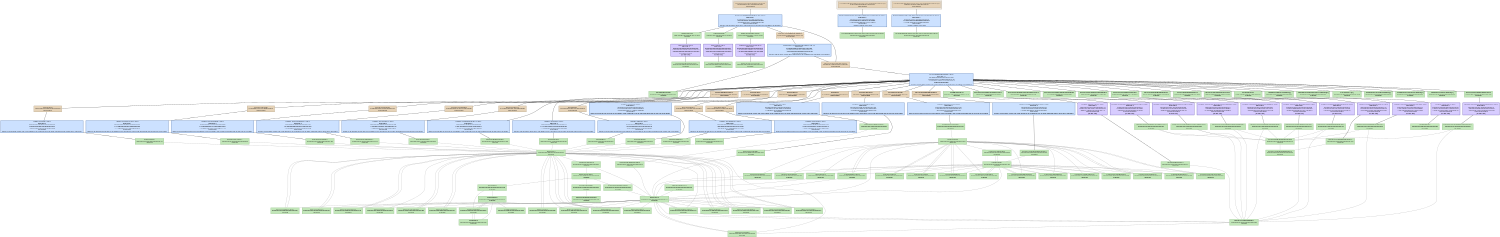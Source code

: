 digraph CocoaEventBridge {
   size = "10.000000,8.500000";
   concentrate = false;

   node [ shape = box, style = filled, color = "0.3 0.5 0.6", fillcolor = "0.3 0.2 0.9", fontname = "Monaco", fontsize = "9" ];
   n00001 [ label = "Development/CocoaEventBridge.mexmac.app\n20ce4baad5e2545112eb6bdae2d57882\nDepsUpdated", color = "0.1 0.5 0.5", fillcolor = "0.1 0.2 0.9", peripheries = 3 ];
   n00002 [ label = "Contents/Info.plist\n29ed7040dd75a67e9a0ae18a71e738c2\nUpToDate" ];
   n00003 [ label = "CocoaEventBridge.build/Info.plist\n000000004355ffe70000000000000295\nUpToDate" ];
   n00004 [ label = "Contents/PkgInfo\n7f0003e705421eb3bf490927e79a3095\nUpToDate" ];
   n00005 [ label = "CocoaEventBridge.build/PkgInfo\n000000004355ffe70000000000000008\nUpToDate" ];
   n00006 [ label = "English.lproj/InfoPlist.strings\n701801e9f6d55dffd48c133108734f28\nUpToDate" ];
   n00007 [ label = "English.lproj/InfoPlist.strings\n00000000434c45840000000000000228\nUpToDate" ];
   n00008 [ label = "ppc/PsychError.o\na22350b95ec9d1e7172d6ee73fb8e883\nDepsUpdated", color = "0.1 0.5 0.5", fillcolor = "0.1 0.2 0.9" ];
   n00009 [ label = "Base/PsychError.c\n00000000434c4585000000000000563d\nUpToDate" ];
   n00010 [ label = "ppc/PsychRegisterProject.o\n1b913949cccc0c5dd168ccda21db0b36\nDepsUpdated", color = "0.1 0.5 0.5", fillcolor = "0.1 0.2 0.9" ];
   n00011 [ label = "Base/PsychRegisterProject.c\n00000000434c458500000000000012e6\nUpToDate" ];
   n00012 [ label = "ppc/PsychHelp.o\n170c326c6b575eaac84a5e81fdebd526\nDepsUpdated", color = "0.1 0.5 0.5", fillcolor = "0.1 0.2 0.9" ];
   n00013 [ label = "Base/PsychHelp.c\n00000000434c811d00000000000005b8\nUpToDate" ];
   n00014 [ label = "ppc/MiniBox.o\n5cca4992eb82c8d691cfcd5a9302fb20\nDepsUpdated", color = "0.1 0.5 0.5", fillcolor = "0.1 0.2 0.9" ];
   n00015 [ label = "Base/MiniBox.c\n00000000434c45850000000000000f4f\nUpToDate" ];
   n00016 [ label = "ppc/PsychMemory.o\nbd346f587d817162aaaa63a7c4c74806\nDepsUpdated", color = "0.1 0.5 0.5", fillcolor = "0.1 0.2 0.9" ];
   n00017 [ label = "Base/PsychMemory.c\n00000000434ca96200000000000003a4\nUpToDate" ];
   n00018 [ label = "ppc/ProjectTable.o\n1896107b0b6eaf4813cede1588ca403c\nDepsUpdated", color = "0.1 0.5 0.5", fillcolor = "0.1 0.2 0.9" ];
   n00019 [ label = "Base/ProjectTable.c\n00000000434c4585000000000000023a\nUpToDate" ];
   n00020 [ label = "ppc/PsychInit.o\n50bc90f3d05872befecd09bc6d07b82d\nDepsUpdated", color = "0.1 0.5 0.5", fillcolor = "0.1 0.2 0.9" ];
   n00021 [ label = "Base/PsychInit.c\n00000000434c45850000000000000759\nUpToDate" ];
   n00022 [ label = "ppc/PsychTimeGlue.o\n332caee64224528506ae25adf3f35932\nDepsUpdated", color = "0.1 0.5 0.5", fillcolor = "0.1 0.2 0.9" ];
   n00023 [ label = "Base/PsychTimeGlue.c\n000000004355ef98000000000000157f\nUpToDate" ];
   n00024 [ label = "ppc/PsychStructGlue.o\nc714dd2fed5c61b7072afdddc800b7f3\nDepsUpdated", color = "0.1 0.5 0.5", fillcolor = "0.1 0.2 0.9" ];
   n00025 [ label = "Base/PsychStructGlue.c\n00000000434c45850000000000002bb8\nUpToDate" ];
   n00026 [ label = "ppc/PsychVersioning.o\n109d86f899a4923e7c8f9a9daf97411a\nDepsUpdated", color = "0.1 0.5 0.5", fillcolor = "0.1 0.2 0.9" ];
   n00027 [ label = "Base/PsychVersioning.c\n00000000435f1a8800000000000014ee\nUpToDate" ];
   n00028 [ label = "ppc/MODULEVersion.o\nb6fc28f5a4701ff69878a6d7b891fa7f\nDepsUpdated", color = "0.1 0.5 0.5", fillcolor = "0.1 0.2 0.9" ];
   n00029 [ label = "Screen/MODULEVersion.c\n000000004356088a000000000000124e\nUpToDate" ];
   n00030 [ label = "ppc/PsychScriptingGlue.o\nd19eb0a6fe876761867ce52d65076fdb\nDepsUpdated", color = "0.1 0.5 0.5", fillcolor = "0.1 0.2 0.9" ];
   n00031 [ label = "Base/PsychScriptingGlue.c\n00000000434c458500000000000105c5\nUpToDate" ];
   n00032 [ label = "ppc/mexversion.o\ncf8581c2c56a7fb4a40172ea465367b1\nUpToDate" ];
   n00033 [ label = "src/mexversion.c\n000000004332d94600000000000002d2\nUpToDate" ];
   n00034 [ label = "ppc/RegisterProject.o\nbde0337140effc83fccc843a789117fd\nUpToDate" ];
   n00035 [ label = "GetChar/RegisterProject.c\n00000000434c45850000000000000617\nUpToDate" ];
   n00036 [ label = "ppc/Events.o\n674d4d60c19c539eeefee22ceefe009d\nDepsUpdated", color = "0.1 0.5 0.5", fillcolor = "0.1 0.2 0.9" ];
   n00037 [ label = "OS9ToolboxFragments/Events.c\n00000000434c458500000000000005e9\nUpToDate" ];
   n00038 [ label = "ppc/PsychAuthors.o\n1162a8b55abf76b9130899df6d7dbf56\nDepsUpdated", color = "0.1 0.5 0.5", fillcolor = "0.1 0.2 0.9" ];
   n00039 [ label = "Base/PsychAuthors.c\n00000000434c81430000000000000d3b\nUpToDate" ];
   n00040 [ label = "ppc/CocoaEventBridgeHelpers.o\nbcec84ea5736ea1593b90d69041ff06d\nUpToDate" ];
   n00041 [ label = "GetChar/CocoaEventBridgeHelpers.c\n00000000434c4585000000000000187b\nUpToDate" ];
   n00042 [ label = "ppc/COCOAEVENTBRIDGEGetChar.o\n05a6fc20acdd7bdc183c397718642031\nUpToDate" ];
   n00043 [ label = "GetChar/COCOAEVENTBRIDGEGetChar.c\n00000000434c45850000000000002197\nUpToDate" ];
   n00044 [ label = "ppc/CocoaEventBridgeExitFunction.o\n64c99165918725a01bd33b1401328c1a\nUpToDate" ];
   n00045 [ label = "GetChar/CocoaEventBridgeExitFunction.c\n00000000434c458500000000000001f4\nUpToDate" ];
   n00046 [ label = "ppc/COCOAEVENTBRIDGECharAvail.o\ncd661a94b22688cfc6b7cb20e7ffb956\nUpToDate" ];
   n00047 [ label = "GetChar/COCOAEVENTBRIDGECharAvail.c\n00000000434c458500000000000006e8\nUpToDate" ];
   n00048 [ label = "ppc/COCOAEVENTBRIDGEFlushChars.o\n37d047ba671052557809605f185979e2\nUpToDate" ];
   n00049 [ label = "GetChar/COCOAEVENTBRIDGEFlushChars.c\n00000000434c458500000000000005df\nUpToDate" ];
   n00050 [ label = "ppc/COCOAEVENTBRIDGEListenForChars.o\nf0bad345c15e0f45c82d09dc3f12b0fd\nUpToDate" ];
   n00051 [ label = "GetChar/COCOAEVENTBRIDGEListenForChars.c\n00000000434c458500000000000009b1\nUpToDate" ];
   n00052 [ label = "ppc/COCOAEVENTBRIDGEStopListenForChars.o\n5ed95d766f872c946946c696b533275a\nUpToDate" ];
   n00053 [ label = "GetChar/COCOAEVENTBRIDGEStopListenForChars.c\n00000000434c45850000000000000a2f\nUpToDate" ];
   n00054 [ label = "ppc/CocoaEventBridgeSynopsis.o\nf234541ee23deac37a846ca926506b59\nDepsUpdated", color = "0.1 0.5 0.5", fillcolor = "0.1 0.2 0.9" ];
   n00055 [ label = "GetChar/CocoaEventBridgeSynopsis.c\n00000000434c458500000000000005ec\nUpToDate" ];
   n00056 [ label = "ppc/COCOAEVENTBRIDGERevertKeyWindow.o\n07944fde5b7a6aaaa06895cb33fbdd59\nUpToDate" ];
   n00057 [ label = "GetChar/COCOAEVENTBRIDGERevertKeyWindow.c\n00000000434c4585000000000000053e\nUpToDate" ];
   n00058 [ label = "ppc/COCOAEVENTBRIDGEPathToBundle.o\nf62d0902e52476f5aa3d7a10752273bf\nUpToDate" ];
   n00059 [ label = "GetChar/COCOAEVENTBRIDGEPathToBundle.c\n00000000434c4585000000000000093a\nUpToDate" ];
   n00060 [ label = "MacOS/CocoaEventBridge.mexmac\na37a8be0e1199b056a872cb71fb108c7\nDepsUpdated", color = "0.1 0.5 0.5", fillcolor = "0.1 0.2 0.9" ];
   n00061 [ label = "Frameworks/OpenGL.framework[C]\n00000000434ac55900000000000000ee\nUpToDate" ];
   n00062 [ label = "Frameworks/ApplicationServices.framework[C]\n00000000434ac53300000000000000ee\nUpToDate" ];
   n00063 [ label = "2.95.2/libstdc++.a[C]\n00000000434abb590000000000075c68\nUpToDate" ];
   n00064 [ label = "Frameworks/CoreAudio.framework[C]\n00000000434ac55b00000000000000cc\nUpToDate" ];
   n00065 [ label = "Frameworks/CoreServices.framework[C]\n00000000434ac53600000000000000ee\nUpToDate" ];
   n00066 [ label = "Frameworks/Carbon.framework[C]\n00000000434ac53300000000000000ee\nUpToDate" ];
   n00067 [ label = "mac/mexFunction.map\n000000004332d946000000000000012e\nUpToDate" ];
   n00068 [ label = "<CocoaEventBridge.build/Script-2FD6154907306666008DA6B4.sh>[A]\nb1bd235d0d39886df6cf47c44c7d6d10\nDepsUpdated", color = "0.1 0.5 0.5", fillcolor = "0.1 0.2 0.9", peripheries = 3 ];
   n00069 [ label = "CocoaEventBridge.build/Script-2FD6154907306666008DA6B4.sh\n000000004355ffe700000000000000ec\nUpToDate" ];
   n00070 [ label = "<CocoaEventBridge.build/Script-2FD6154A07306666008DA6B4.sh>[A]\n574f981e2afced3522ffbea8343aa256\nDepsUpdated", color = "0.1 0.5 0.5", fillcolor = "0.1 0.2 0.9", peripheries = 3 ];
   n00071 [ label = "CocoaEventBridge.build/Script-2FD6154A07306666008DA6B4.sh\n000000004355ffe7000000000000003e\nUpToDate" ];
   n00072 [ label = "<MacOS/CocoaEventBridge.mexmac>\n24535fa37ea5396b0a936373875f1ca8\nDepsUpdated", color = "0.1 0.5 0.5", fillcolor = "0.1 0.2 0.9", style = "filled,dashed" ];
   n00073 [ label = "Base/Psych.h\n00000000435548b60000000000000410\nUpToDate" ];
   n00074 [ label = "Base/Psych.h\n00000000435548b60000000000000410\nUpToDate" ];
   n00075 [ label = "Screen/Screen.h\n000000004355f28e00000000000012e0\nUpToDate" ];
   n00076 [ label = "GetChar/CocoaEventBridge.h\n00000000434c458500000000000003ea\nUpToDate" ];
   n00077 [ label = "OS9ToolboxFragments/Events.h\n00000000434c45850000000000000236\nUpToDate" ];
   n00078 [ label = "GetChar/CocoaEventBridgeHelpers.h\n00000000434c458500000000000004b2\nUpToDate" ];
   n00079 [ label = "GetChar/EventBridgeBundleHeader.h\n00000000434c45850000000000000474\nUpToDate" ];
   n00080 [ label = "Screen/Screen.h\n000000004355f28e00000000000012e0\nUpToDate" ];
   n00081 [ label = "Base/PsychConstants.h\n00000000435548d4000000000000080d\nUpToDate" ];
   n00082 [ label = "Base/MiniBox.h\n00000000435548d400000000000004d6\nUpToDate" ];
   n00083 [ label = "Base/ProjectTable.h\n00000000435548d400000000000002f6\nUpToDate" ];
   n00084 [ label = "Base/PsychError.h\n00000000435548d40000000000001fe7\nUpToDate" ];
   n00085 [ label = "Base/PsychScriptingGlue.h\n00000000435548f30000000000001a37\nUpToDate" ];
   n00086 [ label = "Base/PsychStructGlue.h\n000000004355496c0000000000000bcc\nUpToDate" ];
   n00087 [ label = "Base/PsychCellGlue.h\n00000000435bf47100000000000005c5\nUpToDate" ];
   n00088 [ label = "Base/PsychRegisterProject.h\n00000000435548d400000000000003f1\nUpToDate" ];
   n00089 [ label = "Base/PsychAuthors.h\n00000000435548d400000000000005e9\nUpToDate" ];
   n00090 [ label = "Base/PsychVersioning.h\n00000000435f22c800000000000004dd\nUpToDate" ];
   n00091 [ label = "Base/PsychHelp.h\n00000000435bf48f0000000000000357\nUpToDate" ];
   n00092 [ label = "Base/PsychInit.h\n00000000435548f300000000000002db\nUpToDate" ];
   n00093 [ label = "Base/PsychMemory.h\n00000000435548d40000000000000473\nUpToDate" ];
   n00094 [ label = "Base/PsychTimeGlue.h\n000000004355ef010000000000000483\nUpToDate" ];
   n00095 [ label = "Base/PsychInstrument.h\n00000000435548d400000000000001a8\nUpToDate" ];
   n00096 [ label = "GetChar/RegisterProject.h\n00000000434c458500000000000001c8\nUpToDate" ];
   n00097 [ label = "Base/TimeLists.h\n00000000435548f300000000000002a9\nUpToDate" ];
   n00098 [ label = "Screen/PsychRects.h\n00000000434c458500000000000005d5\nUpToDate" ];
   n00099 [ label = "Screen/ScreenTypes.h\n00000000434c458500000000000013b6\nUpToDate" ];
   n00100 [ label = "Screen/PsychVideoGlue.h\n00000000434c458500000000000005d4\nUpToDate" ];
   n00101 [ label = "Screen/PsychScreenGlue.h\n00000000434c45850000000000000d6d\nUpToDate" ];
   n00102 [ label = "Screen/PsychWindowTextGlue.h\n00000000434c458500000000000008ee\nUpToDate" ];
   n00103 [ label = "Screen/WindowBank.h\n000000004355e68c0000000000001b31\nUpToDate" ];
   n00104 [ label = "Screen/PsychWindowGlue.h\n000000004355e21f0000000000000a66\nUpToDate" ];
   n00105 [ label = "Screen/PsychTextureSupport.h\n000000004355a03b0000000000000370\nUpToDate" ];
   n00106 [ label = "Screen/PsychAlphaBlending.h\n00000000434c458500000000000004fb\nUpToDate" ];
   n00107 [ label = "Screen/ScreenArguments.h\n00000000434c45850000000000000ca3\nUpToDate" ];
   n00108 [ label = "Screen/RegisterProject.h\n00000000434c45850000000000000284\nUpToDate" ];
   n00109 [ label = "Screen/WindowHelpers.h\n00000000434c45850000000000000773\nUpToDate" ];
   n00110 [ label = "Fonts/PsychFontGlue.h\n00000000434c45850000000000000e47\nUpToDate" ];
   n00111 [ label = "Fonts/ScreenFontGlue.h\n00000000434c45850000000000000260\nUpToDate" ];
   n00112 [ label = "Fonts/FontInfo.h\n00000000434c45850000000000000ef4\nUpToDate" ];
   n00113 [ label = "Screen/ScreenPreferenceState.h\n000000004355d9f300000000000006ba\nUpToDate" ];
   n00114 [ label = "Base/PsychIncludes.h\n00000000435548d4000000000000074c\nUpToDate" ];
   n00115 [ label = "Fonts/PsychFontGlue.h\n00000000434c45850000000000000e47\nUpToDate" ];
   n00116 [ label = "Base/PsychPlatform.h\n00000000435548d40000000000000589\nUpToDate" ];
   n00117 [ label = "include/mex.h\n000000004332d9460000000000003742\nUpToDate" ];
   n00118 [ label = "OS9ToolboxFragments/Events.h\n00000000434c45850000000000000236\nUpToDate" ];
   n00119 [ label = "Base/PsychPlatformConstants.h\n000000004355492f000000000000070e\nUpToDate" ];
   n00120 [ label = "include/matrix.h\n000000004332d9460000000000009ff2\nUpToDate" ];
   n00121 [ label = "include/mwdebug.h\n000000004332d9460000000000002b3c\nUpToDate" ];
   n00122 [ label = "include/tmwtypes.h\n000000004332d946000000000000458d\nUpToDate" ];
   n00123 [ label = "include/mat.h\n000000004332d94600000000000023ab\nUpToDate" ];

   node [ shape = box, style = "filled,bold", color = "0.7 0.5 0.7", fillcolor = "0.7 0.2 1.0", fontname = "Monaco", fontsize = "9" ];
   c00001 [ label = "PBXCp Info.plist <wt:0>\nwaitCount: 0\n000000004355ffe70000000000000295\n^ 29ed70409e2059999a0ae18a71e73a57\n= 29ed7040dd75a67e9a0ae18a71e738c2\nDoesNotNeedToRun\n(no 'why' info)" ];
   c00002 [ label = "PBXCp PkgInfo <wt:0>\nwaitCount: 0\n00000000000000000000000000000000\n^ 7f0003e705421eb3bf490927e79a3095\n= 7f0003e705421eb3bf490927e79a3095\nDoesNotNeedToRun\n(no 'why' info)" ];
   c00003 [ label = "CpResource InfoPlist.strings <wt:4>\nwaitCount: 0\n00000000000000000000000000000000\n^ 701801e9f6d55dffd48c133108734f28\n= 701801e9f6d55dffd48c133108734f28\nDoesNotNeedToRun\n(no 'why' info)" ];
   c00004 [ label = "CompileC PsychError.o <wt:6>\nwaitCount: 0\n000000004355492f0000000000004529\n^ a22350b91d9c98c8172d6ee73fb8adaa\n= a22350b95ec9d1e7172d6ee73fb8e883\nNeedsToRun\nNeeds to run because at least one of the outputs of the command is has an older timestamp than at least one of the inputs.", color = "0.6 0.5 0.7", fillcolor = "0.6 0.2 1.0" ];
   c00005 [ label = "CompileC PsychRegisterProject.o <wt:6>\nwaitCount: 0\n000000004355492f00000000000001f2\n^ 1b9139498f994572d168ccda21db0ac4\n= 1b913949cccc0c5dd168ccda21db0b36\nNeedsToRun\nNeeds to run because at least one of the outputs of the command is has an older timestamp than at least one of the inputs.", color = "0.6 0.5 0.7", fillcolor = "0.6 0.2 1.0" ];
   c00006 [ label = "CompileC PsychHelp.o <wt:6>\nwaitCount: 0\n0000000043558db700000000000016ac\n^ 170c326c2802d31dc84a5e81fdebc38a\n= 170c326c6b575eaac84a5e81fdebd526\nNeedsToRun\nNeeds to run because at least one of the outputs of the command is has an older timestamp than at least one of the inputs.", color = "0.6 0.5 0.7", fillcolor = "0.6 0.2 1.0" ];
   c00007 [ label = "CompileC MiniBox.o <wt:6>\nwaitCount: 0\n000000004355492f0000000000001c5b\n^ 5cca4992a8d781f991cfcd5a9302e77b\n= 5cca4992eb82c8d691cfcd5a9302fb20\nNeedsToRun\nNeeds to run because at least one of the outputs of the command is has an older timestamp than at least one of the inputs.", color = "0.6 0.5 0.7", fillcolor = "0.6 0.2 1.0" ];
   c00008 [ label = "CompileC PsychMemory.o <wt:6>\nwaitCount: 0\n000000004355a5c800000000000010b0\n^ bd346f583ed4d4aaaaaa63a7c4c758b6\n= bd346f587d817162aaaa63a7c4c74806\nNeedsToRun\nNeeds to run because at least one of the outputs of the command is has an older timestamp than at least one of the inputs.", color = "0.6 0.5 0.7", fillcolor = "0.6 0.2 1.0" ];
   c00009 [ label = "CompileC ProjectTable.o <wt:6>\nwaitCount: 0\n000000004355492f000000000000112e\n^ 1896107b483be66713cede1588ca5112\n= 1896107b0b6eaf4813cede1588ca403c\nNeedsToRun\nNeeds to run because at least one of the outputs of the command is has an older timestamp than at least one of the inputs.", color = "0.6 0.5 0.7", fillcolor = "0.6 0.2 1.0" ];
   c00010 [ label = "CompileC PsychInit.o <wt:6>\nwaitCount: 0\n000000004355492f000000000000144d\n^ 50bc90f3930d3b91fecd09bc6d07ac60\n= 50bc90f3d05872befecd09bc6d07b82d\nNeedsToRun\nNeeds to run because at least one of the outputs of the command is has an older timestamp than at least one of the inputs.", color = "0.6 0.5 0.7", fillcolor = "0.6 0.2 1.0" ];
   c00011 [ label = "CompileC PsychTimeGlue.o <wt:6>\nwaitCount: 0\n00000000435f84870000000000001282\n^ 332caee6017bd60206ae25adf3f34bb0\n= 332caee64224528506ae25adf3f35932\nNeedsToRun\nNeeds to run because at least one of the outputs of the command is has an older timestamp than at least one of the inputs.", color = "0.6 0.5 0.7", fillcolor = "0.6 0.2 1.0" ];
   c00012 [ label = "CompileC PsychStructGlue.o <wt:6>\nwaitCount: 0\n000000004355492f00000000000038ac\n^ c714dd2fae092898072afdddc8008f5f\n= c714dd2fed5c61b7072afdddc800b7f3\nNeedsToRun\nNeeds to run because at least one of the outputs of the command is has an older timestamp than at least one of the inputs.", color = "0.6 0.5 0.7", fillcolor = "0.6 0.2 1.0" ];
   c00013 [ label = "CompileC PsychVersioning.o <wt:6>\nwaitCount: 0\n000000004346162200000000000007fa\n^ 109d86f8dae2841c7c8f9a9daf9746e0\n= 109d86f899a4923e7c8f9a9daf97411a\nNeedsToRun\nNeeds to run because at least one of the outputs of the command is has an older timestamp than at least one of the inputs.", color = "0.6 0.5 0.7", fillcolor = "0.6 0.2 1.0" ];
   c00014 [ label = "CompileC MODULEVersion.o <wt:6>\nwaitCount: 0\n000000004356088a000000000000124e\n^ b6fc28f5e726177c9878a6d7b891e831\n= b6fc28f5a4701ff69878a6d7b891fa7f\nNeedsToRun\nNeeds to run because at least one of the outputs of the command is has an older timestamp than at least one of the inputs.", color = "0.6 0.5 0.7", fillcolor = "0.6 0.2 1.0" ];
   c00015 [ label = "CompileC PsychScriptingGlue.o <wt:6>\nwaitCount: 0\n000000004355492f00000000000116d1\n^ d19eb0a6bdd22e4e867ce52d6506790a\n= d19eb0a6fe876761867ce52d65076fdb\nNeedsToRun\nNeeds to run because at least one of the outputs of the command is has an older timestamp than at least one of the inputs.", color = "0.6 0.5 0.7", fillcolor = "0.6 0.2 1.0" ];
   c00016 [ label = "CompileC mexversion.o <wt:6>\nwaitCount: 0\n000000004332d94600000000000002d2\n^ cf8581c28658a6f2a40172ea46536563\n= cf8581c2c56a7fb4a40172ea465367b1\nDoesNotNeedToRun\n(no 'why' info)" ];
   c00017 [ label = "CompileC RegisterProject.o <wt:6>\nwaitCount: 0\n000000004355ef01000000000000017e\n^ bde0337103ba1382fccc843a78911683\n= bde0337140effc83fccc843a789117fd\nDoesNotNeedToRun\n(no 'why' info)" ];
   c00018 [ label = "CompileC Events.o <wt:6>\nwaitCount: 0\n00000000000a6b1f0000000000000022\n^ 674d4d60c1963881eefee22ceefe00bf\n= 674d4d60c19c539eeefee22ceefe009d\nNeedsToRun\nNeeds to run because at least one of the outputs of the command is has an older timestamp than at least one of the inputs.", color = "0.6 0.5 0.7", fillcolor = "0.6 0.2 1.0" ];
   c00019 [ label = "CompileC PsychAuthors.o <wt:6>\nwaitCount: 0\n0000000043558de90000000000001e2f\n^ 1162a8b519eafb50130899df6d7da179\n= 1162a8b55abf76b9130899df6d7dbf56\nNeedsToRun\nNeeds to run because at least one of the outputs of the command is has an older timestamp than at least one of the inputs.", color = "0.6 0.5 0.7", fillcolor = "0.6 0.2 1.0" ];
   c00020 [ label = "CompileC CocoaEventBridgeHelpers.o <wt:6>\nwaitCount: 0\n00000000000000000000000000001cc9\n^ bcec84ea5736ea1593b90d69041feca4\n= bcec84ea5736ea1593b90d69041ff06d\nDoesNotNeedToRun\n(no 'why' info)" ];
   c00021 [ label = "CompileC COCOAEVENTBRIDGEGetChar.o <wt:6>\nwaitCount: 0\n000000004355ef010000000000002638\n^ 05a6fc20ef8894dd183c397718640609\n= 05a6fc20acdd7bdc183c397718642031\nDoesNotNeedToRun\n(no 'why' info)" ];
   c00022 [ label = "CompileC CocoaEventBridgeExitFunction.o <wt:6>\nwaitCount: 0\n000000004355ef01000000000000065b\n^ 64c99165d2d2caa11bd33b1401328a41\n= 64c99165918725a01bd33b1401328c1a\nDoesNotNeedToRun\n(no 'why' info)" ];
   c00023 [ label = "CompileC COCOAEVENTBRIDGECharAvail.o <wt:6>\nwaitCount: 0\n000000004355ef010000000000000147\n^ cd661a94f17367cec6b7cb20e7ffb811\n= cd661a94b22688cfc6b7cb20e7ffb956\nDoesNotNeedToRun\n(no 'why' info)" ];
   c00024 [ label = "CompileC COCOAEVENTBRIDGEFlushChars.o <wt:6>\nwaitCount: 0\n000000004355ef010000000000000270\n^ 37d047ba2445bd547809605f18597b92\n= 37d047ba671052557809605f185979e2\nDoesNotNeedToRun\n(no 'why' info)" ];
   c00025 [ label = "CompileC COCOAEVENTBRIDGEListenForChars.o <wt:6>\nwaitCount: 0\n000000004355ef010000000000000e1e\n^ f0bad345820be044c82d09dc3f12bee3\n= f0bad345c15e0f45c82d09dc3f12b0fd\nDoesNotNeedToRun\n(no 'why' info)" ];
   c00026 [ label = "CompileC COCOAEVENTBRIDGEStopListenForChars.o <wt:6>\nwaitCount: 0\n000000004355ef010000000000000d80\n^ 5ed95d762cd2c3956946c696b5332ada\n= 5ed95d766f872c946946c696b533275a\nDoesNotNeedToRun\n(no 'why' info)" ];
   c00027 [ label = "CompileC CocoaEventBridgeSynopsis.o <wt:6>\nwaitCount: 0\n00000000000a16440000000000000183\n^ f234541ee237fc877a846ca926506ada\n= f234541ee23deac37a846ca926506b59\nNeedsToRun\nNeeds to run because at least one of the outputs of the command is has an older timestamp than at least one of the inputs.", color = "0.6 0.5 0.7", fillcolor = "0.6 0.2 1.0" ];
   c00028 [ label = "CompileC COCOAEVENTBRIDGERevertKeyWindow.o <wt:6>\nwaitCount: 0\n000000004355ef010000000000000291\n^ 07944fde182f85aba06895cb33fbdfc8\n= 07944fde5b7a6aaaa06895cb33fbdd59\nDoesNotNeedToRun\n(no 'why' info)" ];
   c00029 [ label = "CompileC COCOAEVENTBRIDGEPathToBundle.o <wt:6>\nwaitCount: 0\n000000004355ef010000000000000e95\n^ f62d0902a67199f4aa3d7a1075227d2a\n= f62d0902e52476f5aa3d7a10752273bf\nDoesNotNeedToRun\n(no 'why' info)" ];
   c00030 [ label = "Ld CocoaEventBridge.mexmac <wt:6>\nwaitCount: 15\n0a3cefaac838844ce10fe191ad731b3c\n^ a946644a29211f498b88cd26b2c213fb\n= a37a8be0e1199b056a872cb71fb108c7\nIndirectlyNeedsToRun\nNeeds to run because at least one of the inputs to the command are scheduled to be updated.", color = "0.6 0.5 0.7", fillcolor = "0.6 0.2 1.0" ];
   c00031 [ label = "PhaseScriptExecution Script-2FD6154907306666008DA6B4.sh <wt:10>\nwaitCount: 0\n000000004355ffe700000000000000ec\n^ b1bd235d4e6c778af6cf47c44c7d6dfc\n= b1bd235d0d39886df6cf47c44c7d6d10\nNeedsToRun\n1 output is always out-of-date", color = "0.6 0.5 0.7", fillcolor = "0.6 0.2 1.0" ];
   c00032 [ label = "PhaseScriptExecution Script-2FD6154A07306666008DA6B4.sh <wt:12>\nwaitCount: 0\n000000004355ffe7000000000000003e\n^ 574f981e69a912d222ffbea8343aa268\n= 574f981e2afced3522ffbea8343aa256\nNeedsToRun\n1 output is always out-of-date", color = "0.6 0.5 0.7", fillcolor = "0.6 0.2 1.0" ];
   c00033 [ label = "EditSymbols CocoaEventBridge.mexmac <wt:13>\nwaitCount: 1\na37a8be0a22b42436a872cb71fb109e9\n^ 8729d443dc8e7b2860144fc498ee1541\n= 24535fa37ea5396b0a936373875f1ca8\nIndirectlyNeedsToRun\nNeeds to run because at least one of the inputs to the command are scheduled to be updated.", color = "0.6 0.5 0.7", fillcolor = "0.6 0.2 1.0" ];
   c00034 [ label = "Touch CocoaEventBridge.mexmac.app <wt:14>\nwaitCount: 2\na1dca60db15e475c91dbb45806e05310\n^ 8112eda764bc130d8330df82e4352b92\n= 20ce4baad5e2545112eb6bdae2d57882\nIndirectlyNeedsToRun\nNeeds to run because at least one of the inputs to the command are scheduled to be updated.", color = "0.6 0.5 0.7", fillcolor = "0.6 0.2 1.0" ];

   edge [ style = solid, color = black, arrowhead = none, arrowtail = normal ];
   n00001 -> { c00034 };
   n00002 -> { c00001 };
   n00004 -> { c00002 };
   n00006 -> { c00003 };
   n00008 -> { c00004 };
   n00010 -> { c00005 };
   n00012 -> { c00006 };
   n00014 -> { c00007 };
   n00016 -> { c00008 };
   n00018 -> { c00009 };
   n00020 -> { c00010 };
   n00022 -> { c00011 };
   n00024 -> { c00012 };
   n00026 -> { c00013 };
   n00028 -> { c00014 };
   n00030 -> { c00015 };
   n00032 -> { c00016 };
   n00034 -> { c00017 };
   n00036 -> { c00018 };
   n00038 -> { c00019 };
   n00040 -> { c00020 };
   n00042 -> { c00021 };
   n00044 -> { c00022 };
   n00046 -> { c00023 };
   n00048 -> { c00024 };
   n00050 -> { c00025 };
   n00052 -> { c00026 };
   n00054 -> { c00027 };
   n00056 -> { c00028 };
   n00058 -> { c00029 };
   n00060 -> { c00030 };
   n00068 -> { c00031 };
   n00070 -> { c00032 };
   n00072 -> { c00033 };
   c00001 -> { n00003 };
   c00002 -> { n00005 n00005 };
   c00003 -> { n00007 n00007 };
   c00004 -> { n00009 };
   c00005 -> { n00011 };
   c00006 -> { n00013 };
   c00007 -> { n00015 };
   c00008 -> { n00017 };
   c00009 -> { n00019 };
   c00010 -> { n00021 };
   c00011 -> { n00023 };
   c00012 -> { n00025 };
   c00013 -> { n00027 };
   c00014 -> { n00029 };
   c00015 -> { n00031 };
   c00016 -> { n00033 };
   c00017 -> { n00035 };
   c00018 -> { n00037 };
   c00019 -> { n00039 };
   c00020 -> { n00041 };
   c00021 -> { n00043 };
   c00022 -> { n00045 };
   c00023 -> { n00047 };
   c00024 -> { n00049 };
   c00025 -> { n00051 };
   c00026 -> { n00053 };
   c00027 -> { n00055 };
   c00028 -> { n00057 };
   c00029 -> { n00059 };
   c00030 -> { n00008 n00010 n00012 n00014 n00016 n00018 n00020 n00022 n00024 n00026 n00028 n00030 n00032 n00034 n00036 n00038 n00040 n00042 n00044 n00046 n00048 n00050 n00052 n00054 n00056 n00058 n00061 n00062 n00063 n00064 n00065 n00066 n00067 };
   c00031 -> { n00069 };
   c00032 -> { n00071 };
   c00033 -> { n00060 n00067 };
   c00034 -> { n00002 n00004 n00006 n00060 n00072 };

   edge [ style = solid, color = gray60, arrowhead = none, arrowtail = normal ];
   n00009 -> { n00073 };
   n00011 -> { n00073 };
   n00013 -> { n00073 };
   n00015 -> { n00073 };
   n00017 -> { n00073 };
   n00019 -> { n00073 };
   n00021 -> { n00073 };
   n00023 -> { n00074 };
   n00025 -> { n00073 };
   n00027 -> { n00073 };
   n00029 -> { n00075 };
   n00031 -> { n00073 };
   n00035 -> { n00076 };
   n00037 -> { n00077 };
   n00039 -> { n00073 };
   n00041 -> { n00078 };
   n00043 -> { n00079 n00076 };
   n00045 -> { n00079 n00076 };
   n00047 -> { n00079 n00076 };
   n00049 -> { n00079 n00076 };
   n00051 -> { n00079 n00076 };
   n00053 -> { n00079 n00076 };
   n00055 -> { n00080 };
   n00057 -> { n00079 n00076 };
   n00059 -> { n00079 n00076 };
   n00073 -> { n00081 n00082 n00083 n00084 n00085 n00086 n00087 n00088 n00089 n00090 n00091 n00092 n00093 n00094 n00095 n00096 n00097 };
   n00074 -> { n00081 n00082 n00083 n00084 n00085 n00086 n00087 n00088 n00089 n00090 n00091 n00092 n00093 n00094 n00095 n00096 n00097 };
   n00075 -> { n00074 n00098 n00099 n00100 n00101 n00102 n00103 n00104 n00105 n00106 n00107 n00108 n00109 n00110 n00111 n00112 n00113 };
   n00076 -> { n00074 n00094 };
   n00077 -> { n00074 };
   n00079 -> { n00078 };
   n00080 -> { n00074 n00098 n00099 n00100 n00101 n00102 n00103 n00104 n00105 n00106 n00107 n00108 n00109 n00110 n00111 n00112 n00113 };
   n00081 -> { n00114 };
   n00082 -> { n00073 };
   n00083 -> { n00073 };
   n00084 -> { n00073 };
   n00085 -> { n00073 };
   n00086 -> { n00073 };
   n00087 -> { n00073 };
   n00088 -> { n00073 };
   n00089 -> { n00073 };
   n00090 -> { n00073 };
   n00091 -> { n00073 };
   n00092 -> { n00073 };
   n00094 -> { n00074 };
   n00095 -> { n00073 };
   n00096 -> { n00074 n00076 };
   n00098 -> { n00075 };
   n00099 -> { n00075 };
   n00100 -> { n00080 };
   n00101 -> { n00080 };
   n00102 -> { n00080 };
   n00103 -> { n00075 };
   n00104 -> { n00080 };
   n00105 -> { n00080 };
   n00106 -> { n00080 };
   n00107 -> { n00075 };
   n00108 -> { n00074 n00075 };
   n00110 -> { n00074 };
   n00111 -> { n00074 };
   n00112 -> { n00115 };
   n00113 -> { n00075 };
   n00114 -> { n00116 n00117 n00117 n00118 n00117 };
   n00115 -> { n00074 };
   n00116 -> { n00119 };
   n00117 -> { n00120 n00120 n00121 };
   n00118 -> { n00074 };
   n00120 -> { n00122 n00121 };
   n00121 -> { n00120 n00123 };
   n00123 -> { n00120 n00121 };
}
